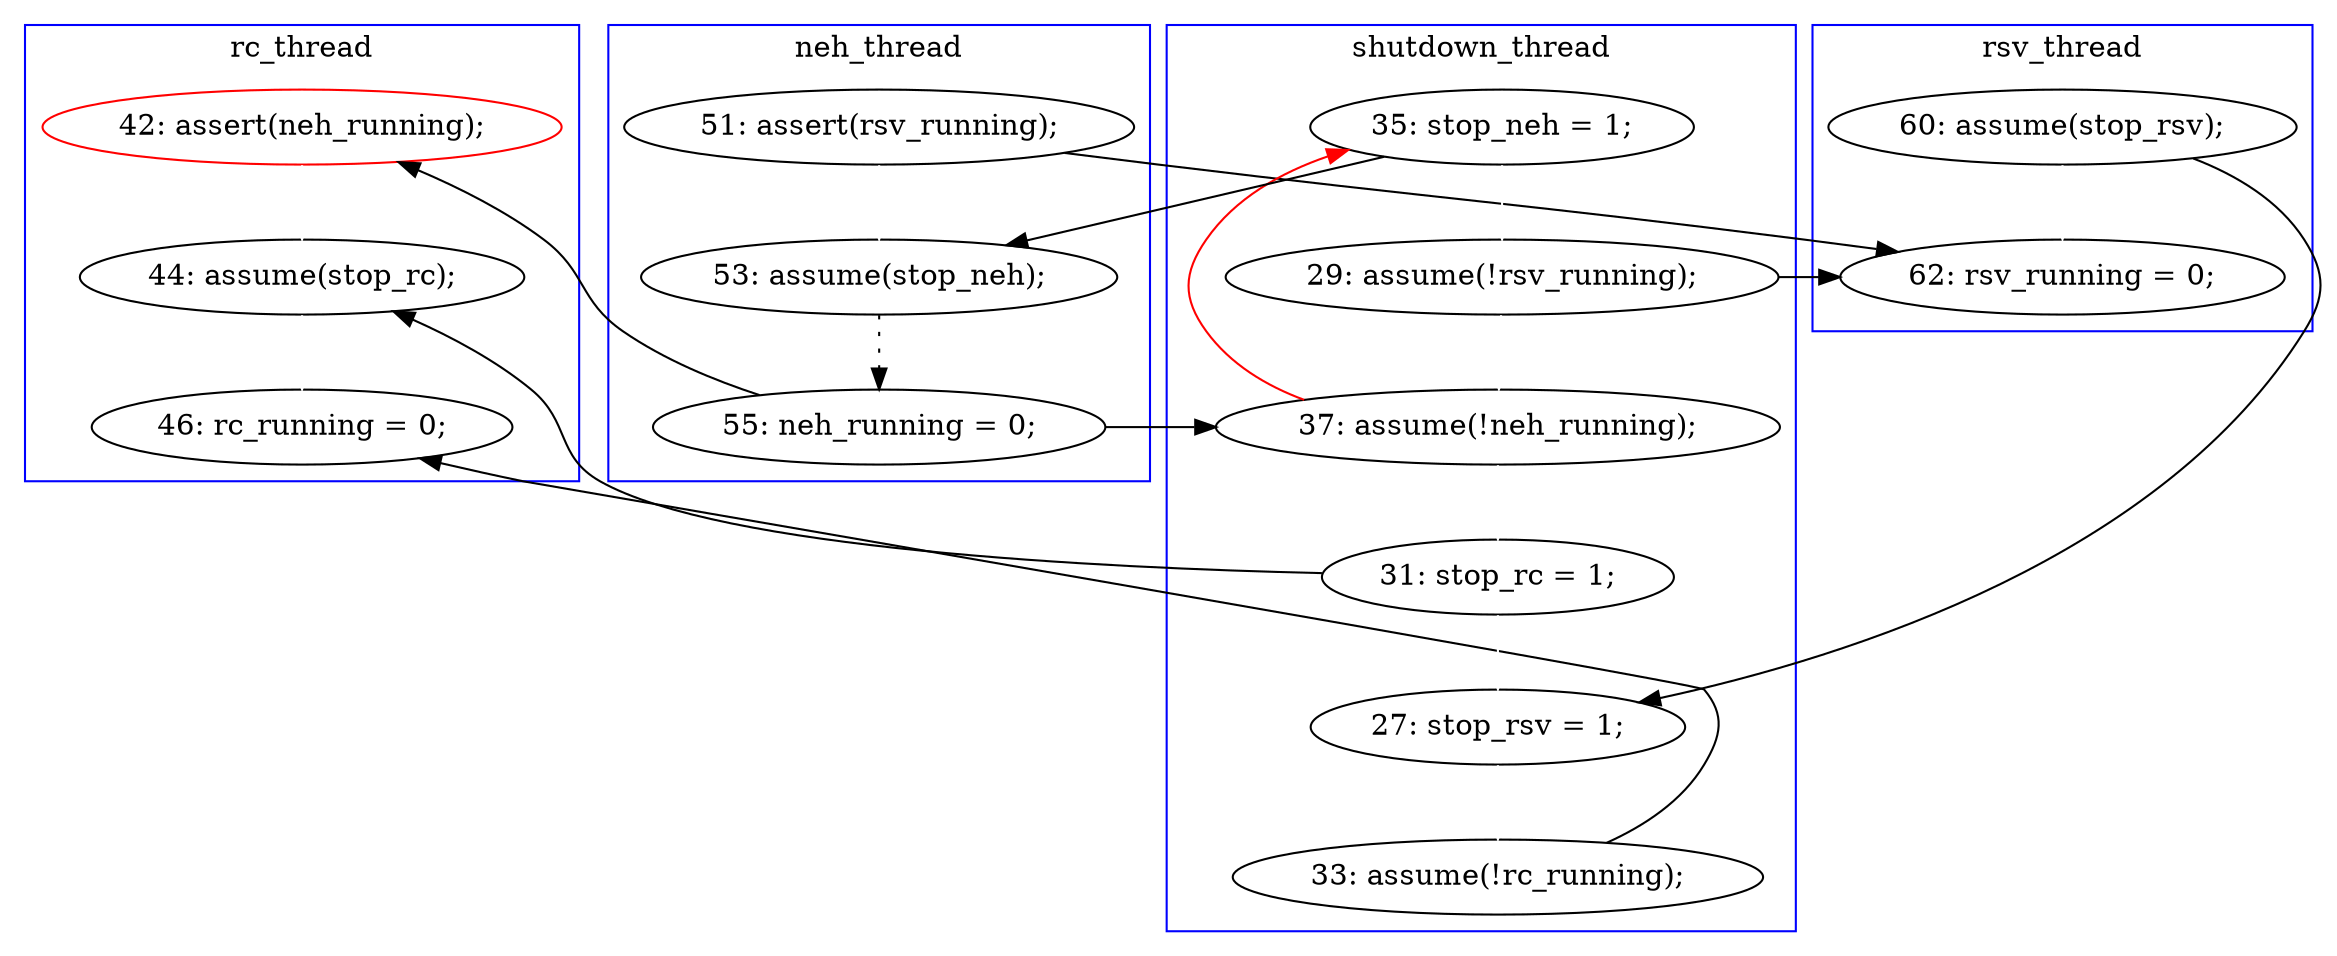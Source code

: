 digraph Counterexample {
	22 -> 23 [color = black, style = solid, constraint = false]
	21 -> 28 [color = black, style = solid, constraint = false]
	28 -> 30 [color = white, style = solid]
	32 -> 36 [color = white, style = solid]
	16 -> 18 [color = white, style = solid]
	26 -> 28 [color = white, style = solid]
	18 -> 19 [color = black, style = dotted]
	24 -> 26 [color = white, style = solid]
	17 -> 18 [color = black, style = solid, constraint = false]
	30 -> 36 [color = black, style = solid, constraint = false]
	17 -> 22 [color = white, style = solid]
	22 -> 24 [color = white, style = solid]
	24 -> 17 [color = red, style = solid, constraint = false]
	20 -> 32 [color = white, style = solid]
	26 -> 32 [color = black, style = solid, constraint = false]
	21 -> 23 [color = white, style = solid]
	19 -> 24 [color = black, style = solid, constraint = false]
	19 -> 20 [color = black, style = solid, constraint = false]
	16 -> 23 [color = black, style = solid, constraint = false]
	subgraph cluster2 {
		label = rc_thread
		color = blue
		36  [label = "46: rc_running = 0;"]
		32  [label = "44: assume(stop_rc);"]
		20  [label = "42: assert(neh_running);", color = red]
	}
	subgraph cluster4 {
		label = rsv_thread
		color = blue
		23  [label = "62: rsv_running = 0;"]
		21  [label = "60: assume(stop_rsv);"]
	}
	subgraph cluster1 {
		label = shutdown_thread
		color = blue
		26  [label = "31: stop_rc = 1;"]
		30  [label = "33: assume(!rc_running);"]
		24  [label = "37: assume(!neh_running);"]
		22  [label = "29: assume(!rsv_running);"]
		28  [label = "27: stop_rsv = 1;"]
		17  [label = "35: stop_neh = 1;"]
	}
	subgraph cluster3 {
		label = neh_thread
		color = blue
		18  [label = "53: assume(stop_neh);"]
		19  [label = "55: neh_running = 0;"]
		16  [label = "51: assert(rsv_running);"]
	}
}
